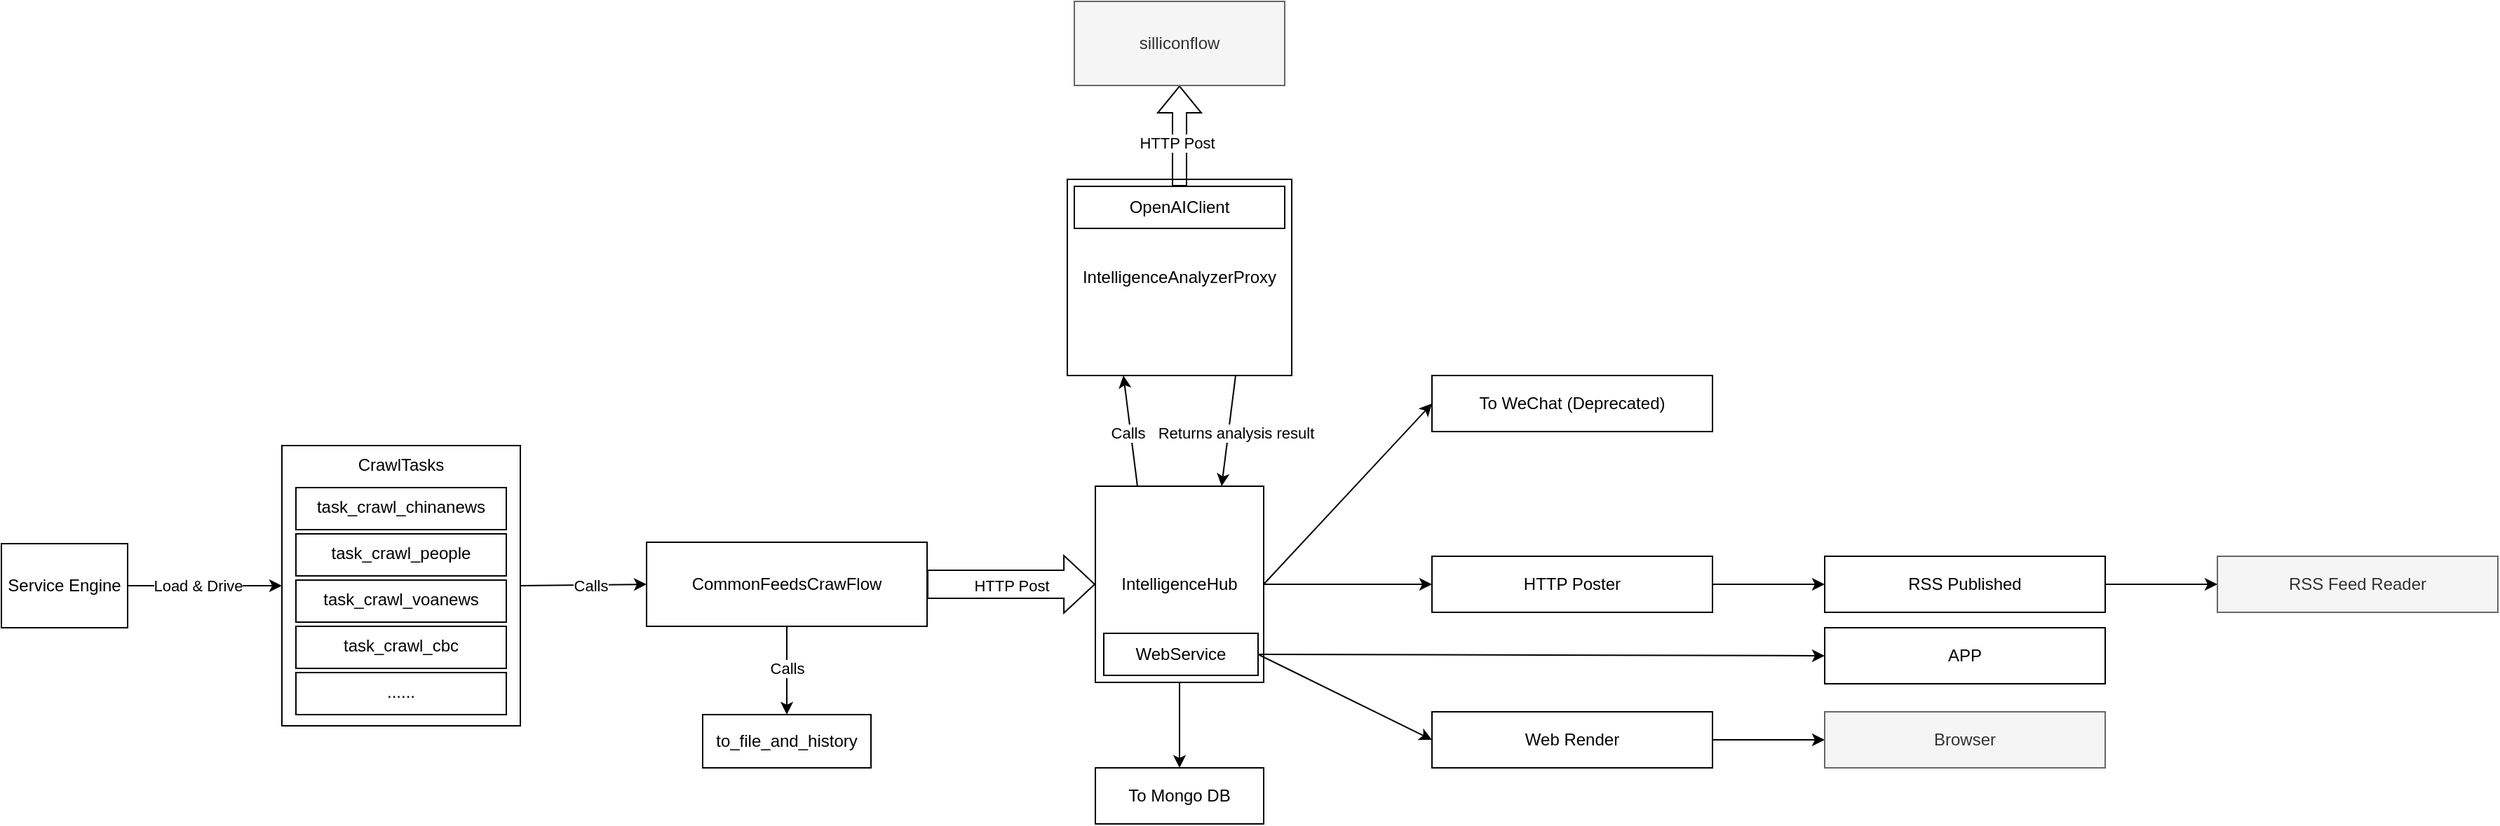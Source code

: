 <mxfile version="24.7.17">
  <diagram name="Page-1" id="2_3g83a12pB4CoGVKxOI">
    <mxGraphModel dx="1900" dy="725" grid="1" gridSize="10" guides="1" tooltips="1" connect="1" arrows="1" fold="1" page="1" pageScale="1" pageWidth="850" pageHeight="1100" math="0" shadow="0">
      <root>
        <mxCell id="0" />
        <mxCell id="1" parent="0" />
        <mxCell id="xyi9GNppHzbJXsbtGzaP-2" style="rounded=0;orthogonalLoop=1;jettySize=auto;html=1;entryX=0;entryY=0.5;entryDx=0;entryDy=0;exitX=1;exitY=0.5;exitDx=0;exitDy=0;" parent="1" source="4ipPZO0oyNRUqfnkRR5Q-1" target="xyi9GNppHzbJXsbtGzaP-1" edge="1">
          <mxGeometry relative="1" as="geometry" />
        </mxCell>
        <mxCell id="4ipPZO0oyNRUqfnkRR5Q-1" value="IntelligenceHub" style="rounded=0;whiteSpace=wrap;html=1;" parent="1" vertex="1">
          <mxGeometry x="720" y="359" width="120" height="140" as="geometry" />
        </mxCell>
        <mxCell id="4ipPZO0oyNRUqfnkRR5Q-2" value="Service Engine" style="rounded=0;whiteSpace=wrap;html=1;align=center;horizontal=1;verticalAlign=middle;" parent="1" vertex="1">
          <mxGeometry x="-60" y="400" width="90" height="60" as="geometry" />
        </mxCell>
        <mxCell id="4ipPZO0oyNRUqfnkRR5Q-3" value="CrawlTasks" style="rounded=0;whiteSpace=wrap;html=1;verticalAlign=top;" parent="1" vertex="1">
          <mxGeometry x="140" y="330" width="170" height="200" as="geometry" />
        </mxCell>
        <mxCell id="4ipPZO0oyNRUqfnkRR5Q-4" value="task_crawl_chinanews" style="rounded=0;whiteSpace=wrap;html=1;verticalAlign=top;" parent="1" vertex="1">
          <mxGeometry x="150" y="360" width="150" height="30" as="geometry" />
        </mxCell>
        <mxCell id="4ipPZO0oyNRUqfnkRR5Q-5" value="task_crawl_people" style="rounded=0;whiteSpace=wrap;html=1;verticalAlign=top;" parent="1" vertex="1">
          <mxGeometry x="150" y="393" width="150" height="30" as="geometry" />
        </mxCell>
        <mxCell id="4ipPZO0oyNRUqfnkRR5Q-6" value="task_crawl_voanews" style="rounded=0;whiteSpace=wrap;html=1;verticalAlign=top;" parent="1" vertex="1">
          <mxGeometry x="150" y="426" width="150" height="30" as="geometry" />
        </mxCell>
        <mxCell id="4ipPZO0oyNRUqfnkRR5Q-7" value="task_crawl_cbc" style="rounded=0;whiteSpace=wrap;html=1;verticalAlign=top;" parent="1" vertex="1">
          <mxGeometry x="150" y="459" width="150" height="30" as="geometry" />
        </mxCell>
        <mxCell id="4ipPZO0oyNRUqfnkRR5Q-8" value="......" style="rounded=0;whiteSpace=wrap;html=1;verticalAlign=top;" parent="1" vertex="1">
          <mxGeometry x="150" y="492" width="150" height="30" as="geometry" />
        </mxCell>
        <mxCell id="4ipPZO0oyNRUqfnkRR5Q-11" value="CommonFeedsCrawFlow" style="rounded=0;whiteSpace=wrap;html=1;" parent="1" vertex="1">
          <mxGeometry x="400" y="399" width="200" height="60" as="geometry" />
        </mxCell>
        <mxCell id="4ipPZO0oyNRUqfnkRR5Q-12" value="" style="endArrow=classic;html=1;rounded=0;entryX=0;entryY=0.5;entryDx=0;entryDy=0;" parent="1" target="4ipPZO0oyNRUqfnkRR5Q-11" edge="1">
          <mxGeometry width="50" height="50" relative="1" as="geometry">
            <mxPoint x="310" y="430" as="sourcePoint" />
            <mxPoint x="390" y="460" as="targetPoint" />
          </mxGeometry>
        </mxCell>
        <mxCell id="4ipPZO0oyNRUqfnkRR5Q-13" value="Calls" style="edgeLabel;html=1;align=center;verticalAlign=middle;resizable=0;points=[];" parent="4ipPZO0oyNRUqfnkRR5Q-12" vertex="1" connectable="0">
          <mxGeometry x="0.42" y="-1" relative="1" as="geometry">
            <mxPoint x="-14" y="-1" as="offset" />
          </mxGeometry>
        </mxCell>
        <mxCell id="4ipPZO0oyNRUqfnkRR5Q-16" value="IntelligenceAnalyzerProxy" style="rounded=0;whiteSpace=wrap;html=1;" parent="1" vertex="1">
          <mxGeometry x="700" y="140" width="160" height="140" as="geometry" />
        </mxCell>
        <mxCell id="4ipPZO0oyNRUqfnkRR5Q-17" value="" style="endArrow=classic;html=1;rounded=0;entryX=0.25;entryY=1;entryDx=0;entryDy=0;exitX=0.25;exitY=0;exitDx=0;exitDy=0;" parent="1" source="4ipPZO0oyNRUqfnkRR5Q-1" target="4ipPZO0oyNRUqfnkRR5Q-16" edge="1">
          <mxGeometry width="50" height="50" relative="1" as="geometry">
            <mxPoint x="600" y="330" as="sourcePoint" />
            <mxPoint x="650" y="280" as="targetPoint" />
          </mxGeometry>
        </mxCell>
        <mxCell id="4ipPZO0oyNRUqfnkRR5Q-18" value="Calls" style="edgeLabel;html=1;align=center;verticalAlign=middle;resizable=0;points=[];" parent="4ipPZO0oyNRUqfnkRR5Q-17" vertex="1" connectable="0">
          <mxGeometry x="0.425" y="1" relative="1" as="geometry">
            <mxPoint x="1" y="18" as="offset" />
          </mxGeometry>
        </mxCell>
        <mxCell id="4ipPZO0oyNRUqfnkRR5Q-19" value="" style="shape=flexArrow;endArrow=classic;html=1;rounded=0;exitX=1;exitY=0.5;exitDx=0;exitDy=0;entryX=0;entryY=0.5;entryDx=0;entryDy=0;width=20;endSize=6.983;" parent="1" source="4ipPZO0oyNRUqfnkRR5Q-11" target="4ipPZO0oyNRUqfnkRR5Q-1" edge="1">
          <mxGeometry width="50" height="50" relative="1" as="geometry">
            <mxPoint x="620" y="410" as="sourcePoint" />
            <mxPoint x="670" y="360" as="targetPoint" />
          </mxGeometry>
        </mxCell>
        <mxCell id="4ipPZO0oyNRUqfnkRR5Q-20" value="HTTP Post" style="edgeLabel;html=1;align=center;verticalAlign=middle;resizable=0;points=[];" parent="4ipPZO0oyNRUqfnkRR5Q-19" vertex="1" connectable="0">
          <mxGeometry x="0.358" y="2" relative="1" as="geometry">
            <mxPoint x="-22" y="3" as="offset" />
          </mxGeometry>
        </mxCell>
        <mxCell id="4ipPZO0oyNRUqfnkRR5Q-21" value="to_file_and_history" style="rounded=0;whiteSpace=wrap;html=1;" parent="1" vertex="1">
          <mxGeometry x="440" y="522" width="120" height="38" as="geometry" />
        </mxCell>
        <mxCell id="4ipPZO0oyNRUqfnkRR5Q-22" value="" style="endArrow=classic;html=1;rounded=0;exitX=0.5;exitY=1;exitDx=0;exitDy=0;entryX=0.5;entryY=0;entryDx=0;entryDy=0;" parent="1" source="4ipPZO0oyNRUqfnkRR5Q-11" target="4ipPZO0oyNRUqfnkRR5Q-21" edge="1">
          <mxGeometry width="50" height="50" relative="1" as="geometry">
            <mxPoint x="580" y="610" as="sourcePoint" />
            <mxPoint x="630" y="560" as="targetPoint" />
          </mxGeometry>
        </mxCell>
        <mxCell id="4ipPZO0oyNRUqfnkRR5Q-23" value="Calls" style="edgeLabel;html=1;align=center;verticalAlign=middle;resizable=0;points=[];" parent="4ipPZO0oyNRUqfnkRR5Q-22" vertex="1" connectable="0">
          <mxGeometry x="-0.294" y="1" relative="1" as="geometry">
            <mxPoint x="-1" y="8" as="offset" />
          </mxGeometry>
        </mxCell>
        <mxCell id="4ipPZO0oyNRUqfnkRR5Q-24" value="OpenAIClient" style="rounded=0;whiteSpace=wrap;html=1;" parent="1" vertex="1">
          <mxGeometry x="705" y="145" width="150" height="30" as="geometry" />
        </mxCell>
        <mxCell id="4ipPZO0oyNRUqfnkRR5Q-25" value="" style="shape=flexArrow;endArrow=classic;html=1;rounded=0;exitX=0.5;exitY=0;exitDx=0;exitDy=0;entryX=0.5;entryY=1;entryDx=0;entryDy=0;" parent="1" source="4ipPZO0oyNRUqfnkRR5Q-24" target="4ipPZO0oyNRUqfnkRR5Q-26" edge="1">
          <mxGeometry width="50" height="50" relative="1" as="geometry">
            <mxPoint x="720" y="20" as="sourcePoint" />
            <mxPoint x="890" y="100" as="targetPoint" />
          </mxGeometry>
        </mxCell>
        <mxCell id="4ipPZO0oyNRUqfnkRR5Q-27" value="HTTP Post" style="edgeLabel;html=1;align=center;verticalAlign=middle;resizable=0;points=[];" parent="4ipPZO0oyNRUqfnkRR5Q-25" vertex="1" connectable="0">
          <mxGeometry x="-0.119" y="2" relative="1" as="geometry">
            <mxPoint as="offset" />
          </mxGeometry>
        </mxCell>
        <mxCell id="4ipPZO0oyNRUqfnkRR5Q-26" value="silliconflow" style="rounded=0;whiteSpace=wrap;html=1;fillColor=#f5f5f5;fontColor=#333333;strokeColor=#666666;" parent="1" vertex="1">
          <mxGeometry x="705" y="13" width="150" height="60" as="geometry" />
        </mxCell>
        <mxCell id="4ipPZO0oyNRUqfnkRR5Q-28" value="" style="endArrow=classic;html=1;rounded=0;exitX=0.75;exitY=1;exitDx=0;exitDy=0;entryX=0.75;entryY=0;entryDx=0;entryDy=0;" parent="1" source="4ipPZO0oyNRUqfnkRR5Q-16" target="4ipPZO0oyNRUqfnkRR5Q-1" edge="1">
          <mxGeometry width="50" height="50" relative="1" as="geometry">
            <mxPoint x="740" y="370" as="sourcePoint" />
            <mxPoint x="790" y="320" as="targetPoint" />
          </mxGeometry>
        </mxCell>
        <mxCell id="4ipPZO0oyNRUqfnkRR5Q-29" value="Returns analysis result" style="edgeLabel;html=1;align=center;verticalAlign=middle;resizable=0;points=[];" parent="4ipPZO0oyNRUqfnkRR5Q-28" vertex="1" connectable="0">
          <mxGeometry x="-0.34" y="3" relative="1" as="geometry">
            <mxPoint y="14" as="offset" />
          </mxGeometry>
        </mxCell>
        <mxCell id="4ipPZO0oyNRUqfnkRR5Q-30" value="To Mongo DB" style="rounded=0;whiteSpace=wrap;html=1;" parent="1" vertex="1">
          <mxGeometry x="720" y="560" width="120" height="40" as="geometry" />
        </mxCell>
        <mxCell id="4ipPZO0oyNRUqfnkRR5Q-31" value="" style="endArrow=classic;html=1;rounded=0;exitX=0.5;exitY=1;exitDx=0;exitDy=0;entryX=0.5;entryY=0;entryDx=0;entryDy=0;" parent="1" source="4ipPZO0oyNRUqfnkRR5Q-1" target="4ipPZO0oyNRUqfnkRR5Q-30" edge="1">
          <mxGeometry width="50" height="50" relative="1" as="geometry">
            <mxPoint x="850" y="540" as="sourcePoint" />
            <mxPoint x="900" y="490" as="targetPoint" />
          </mxGeometry>
        </mxCell>
        <mxCell id="4ipPZO0oyNRUqfnkRR5Q-32" value="To WeChat (Deprecated)" style="rounded=0;whiteSpace=wrap;html=1;" parent="1" vertex="1">
          <mxGeometry x="960" y="280" width="200" height="40" as="geometry" />
        </mxCell>
        <mxCell id="4ipPZO0oyNRUqfnkRR5Q-33" value="" style="endArrow=classic;html=1;rounded=0;exitX=1;exitY=0.5;exitDx=0;exitDy=0;entryX=0;entryY=0.5;entryDx=0;entryDy=0;" parent="1" source="4ipPZO0oyNRUqfnkRR5Q-1" target="4ipPZO0oyNRUqfnkRR5Q-32" edge="1">
          <mxGeometry width="50" height="50" relative="1" as="geometry">
            <mxPoint x="910" y="470" as="sourcePoint" />
            <mxPoint x="960" y="420" as="targetPoint" />
          </mxGeometry>
        </mxCell>
        <mxCell id="4ipPZO0oyNRUqfnkRR5Q-36" value="" style="endArrow=classic;html=1;rounded=0;entryX=0;entryY=0.5;entryDx=0;entryDy=0;exitX=1;exitY=0.5;exitDx=0;exitDy=0;" parent="1" source="4ipPZO0oyNRUqfnkRR5Q-2" target="4ipPZO0oyNRUqfnkRR5Q-3" edge="1">
          <mxGeometry width="50" height="50" relative="1" as="geometry">
            <mxPoint y="400" as="sourcePoint" />
            <mxPoint x="50" y="350" as="targetPoint" />
          </mxGeometry>
        </mxCell>
        <mxCell id="4ipPZO0oyNRUqfnkRR5Q-37" value="Load &amp;amp; Drive" style="edgeLabel;html=1;align=center;verticalAlign=middle;resizable=0;points=[];" parent="4ipPZO0oyNRUqfnkRR5Q-36" vertex="1" connectable="0">
          <mxGeometry x="0.512" relative="1" as="geometry">
            <mxPoint x="-33" as="offset" />
          </mxGeometry>
        </mxCell>
        <mxCell id="xyi9GNppHzbJXsbtGzaP-4" value="" style="edgeStyle=orthogonalEdgeStyle;rounded=0;orthogonalLoop=1;jettySize=auto;html=1;" parent="1" source="xyi9GNppHzbJXsbtGzaP-1" target="xyi9GNppHzbJXsbtGzaP-3" edge="1">
          <mxGeometry relative="1" as="geometry" />
        </mxCell>
        <mxCell id="xyi9GNppHzbJXsbtGzaP-1" value="HTTP Poster" style="rounded=0;whiteSpace=wrap;html=1;" parent="1" vertex="1">
          <mxGeometry x="960" y="409" width="200" height="40" as="geometry" />
        </mxCell>
        <mxCell id="xyi9GNppHzbJXsbtGzaP-3" value="RSS Published" style="rounded=0;whiteSpace=wrap;html=1;" parent="1" vertex="1">
          <mxGeometry x="1240" y="409" width="200" height="40" as="geometry" />
        </mxCell>
        <mxCell id="xyi9GNppHzbJXsbtGzaP-8" style="rounded=0;orthogonalLoop=1;jettySize=auto;html=1;entryX=0;entryY=0.5;entryDx=0;entryDy=0;exitX=1;exitY=0.5;exitDx=0;exitDy=0;" parent="1" source="xyi9GNppHzbJXsbtGzaP-5" target="xyi9GNppHzbJXsbtGzaP-6" edge="1">
          <mxGeometry relative="1" as="geometry" />
        </mxCell>
        <mxCell id="xyi9GNppHzbJXsbtGzaP-5" value="WebService" style="rounded=0;whiteSpace=wrap;html=1;" parent="1" vertex="1">
          <mxGeometry x="726" y="464" width="110" height="30" as="geometry" />
        </mxCell>
        <mxCell id="xyi9GNppHzbJXsbtGzaP-11" style="rounded=0;orthogonalLoop=1;jettySize=auto;html=1;entryX=0;entryY=0.5;entryDx=0;entryDy=0;exitX=1;exitY=0.5;exitDx=0;exitDy=0;" parent="1" source="xyi9GNppHzbJXsbtGzaP-6" target="xyi9GNppHzbJXsbtGzaP-9" edge="1">
          <mxGeometry relative="1" as="geometry" />
        </mxCell>
        <mxCell id="xyi9GNppHzbJXsbtGzaP-6" value="Web Render" style="rounded=0;whiteSpace=wrap;html=1;" parent="1" vertex="1">
          <mxGeometry x="960" y="520" width="200" height="40" as="geometry" />
        </mxCell>
        <mxCell id="xyi9GNppHzbJXsbtGzaP-9" value="Browser" style="rounded=0;whiteSpace=wrap;html=1;fillColor=#f5f5f5;fontColor=#333333;strokeColor=#666666;" parent="1" vertex="1">
          <mxGeometry x="1240" y="520" width="200" height="40" as="geometry" />
        </mxCell>
        <mxCell id="xyi9GNppHzbJXsbtGzaP-10" value="APP" style="rounded=0;whiteSpace=wrap;html=1;" parent="1" vertex="1">
          <mxGeometry x="1240" y="460" width="200" height="40" as="geometry" />
        </mxCell>
        <mxCell id="xyi9GNppHzbJXsbtGzaP-13" style="rounded=0;orthogonalLoop=1;jettySize=auto;html=1;entryX=0;entryY=0.5;entryDx=0;entryDy=0;exitX=1;exitY=0.5;exitDx=0;exitDy=0;" parent="1" source="xyi9GNppHzbJXsbtGzaP-5" target="xyi9GNppHzbJXsbtGzaP-10" edge="1">
          <mxGeometry relative="1" as="geometry">
            <mxPoint x="950" y="390" as="sourcePoint" />
            <mxPoint x="1074" y="503" as="targetPoint" />
          </mxGeometry>
        </mxCell>
        <mxCell id="xyi9GNppHzbJXsbtGzaP-18" value="RSS Feed Reader" style="rounded=0;whiteSpace=wrap;html=1;fillColor=#f5f5f5;fontColor=#333333;strokeColor=#666666;" parent="1" vertex="1">
          <mxGeometry x="1520" y="409" width="200" height="40" as="geometry" />
        </mxCell>
        <mxCell id="xyi9GNppHzbJXsbtGzaP-19" style="rounded=0;orthogonalLoop=1;jettySize=auto;html=1;entryX=0;entryY=0.5;entryDx=0;entryDy=0;exitX=1;exitY=0.5;exitDx=0;exitDy=0;" parent="1" source="xyi9GNppHzbJXsbtGzaP-3" target="xyi9GNppHzbJXsbtGzaP-18" edge="1">
          <mxGeometry relative="1" as="geometry">
            <mxPoint x="1490" y="390" as="sourcePoint" />
            <mxPoint x="1510" y="489" as="targetPoint" />
          </mxGeometry>
        </mxCell>
      </root>
    </mxGraphModel>
  </diagram>
</mxfile>
